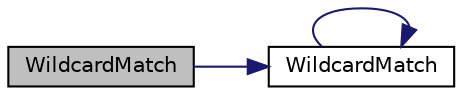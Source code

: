 digraph "WildcardMatch"
{
  edge [fontname="Helvetica",fontsize="10",labelfontname="Helvetica",labelfontsize="10"];
  node [fontname="Helvetica",fontsize="10",shape=record];
  rankdir="LR";
  Node1128 [label="WildcardMatch",height=0.2,width=0.4,color="black", fillcolor="grey75", style="filled", fontcolor="black"];
  Node1128 -> Node1129 [color="midnightblue",fontsize="10",style="solid",fontname="Helvetica"];
  Node1129 [label="WildcardMatch",height=0.2,width=0.4,color="black", fillcolor="white", style="filled",URL="$df/d2d/util_8cpp.html#a134e5ff2f94e103c1de7b642675546ca"];
  Node1129 -> Node1129 [color="midnightblue",fontsize="10",style="solid",fontname="Helvetica"];
}
